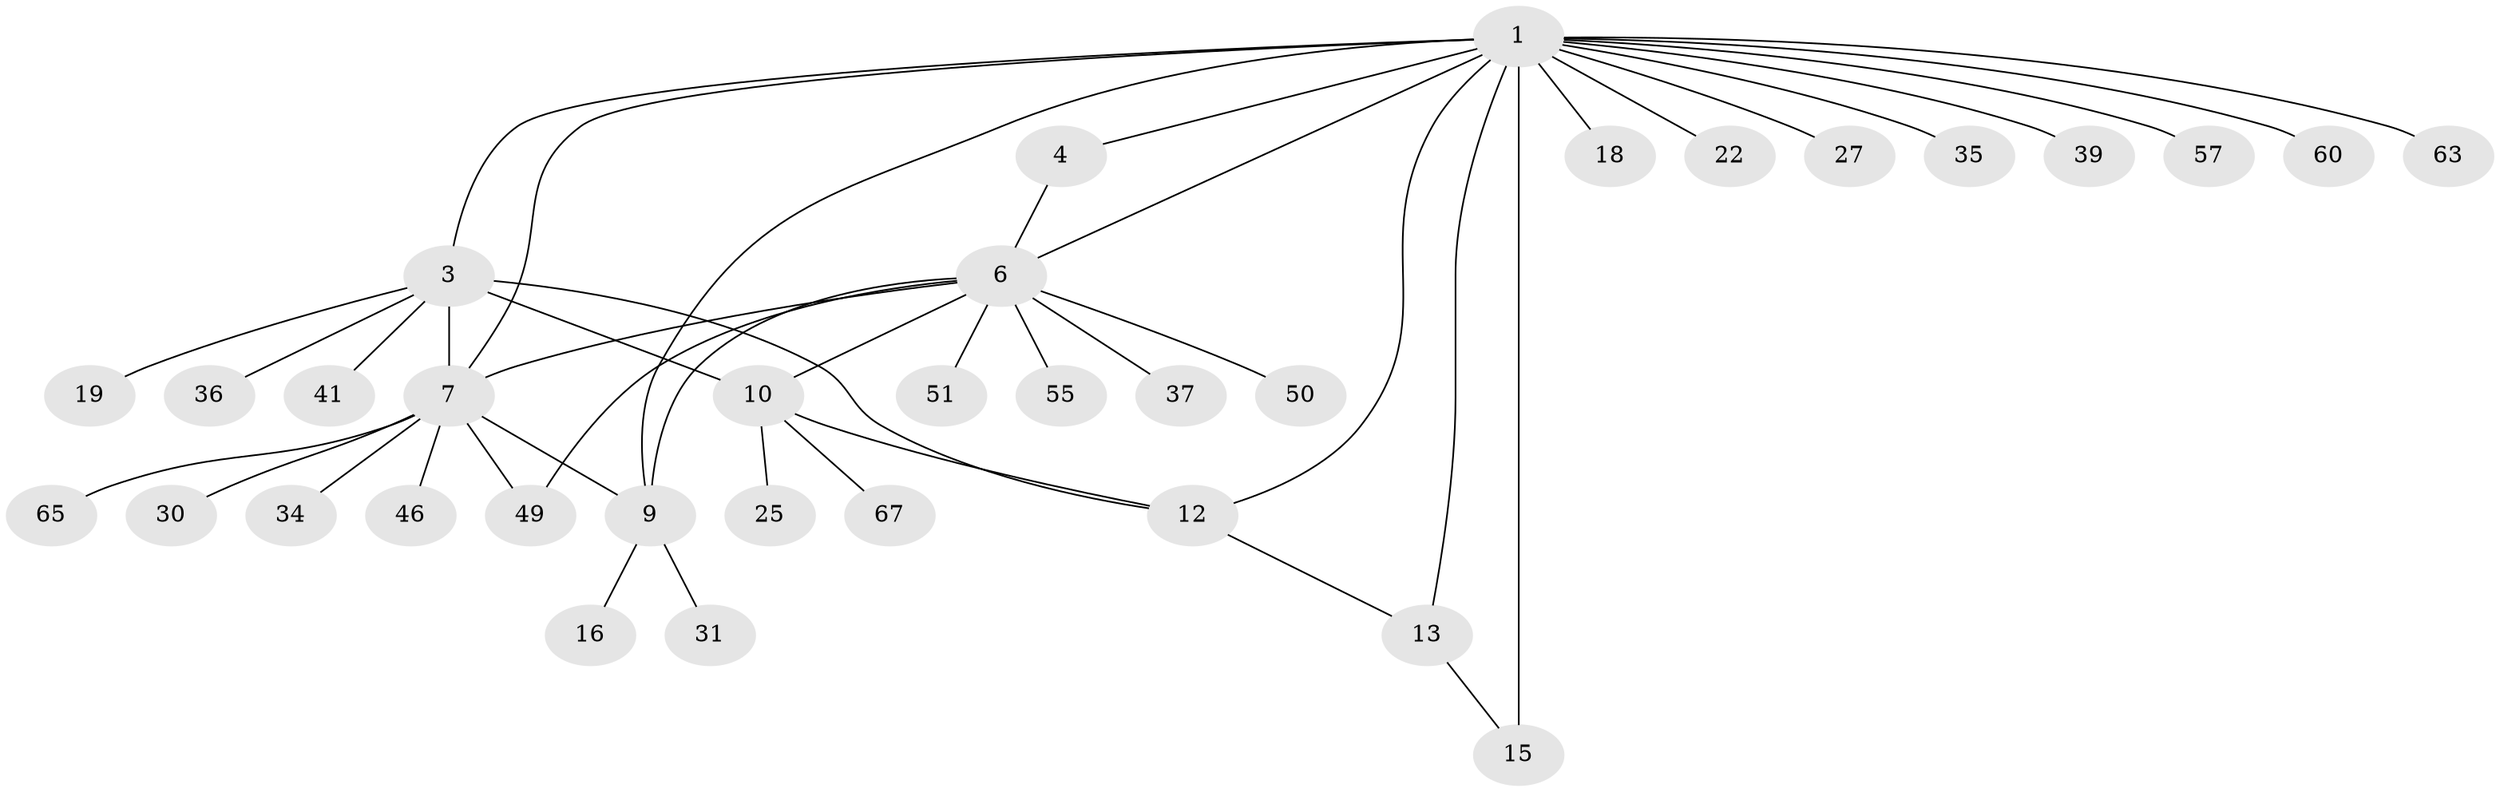 // original degree distribution, {6: 0.043478260869565216, 5: 0.043478260869565216, 8: 0.043478260869565216, 2: 0.15942028985507245, 4: 0.028985507246376812, 11: 0.028985507246376812, 7: 0.014492753623188406, 3: 0.057971014492753624, 1: 0.5797101449275363}
// Generated by graph-tools (version 1.1) at 2025/15/03/09/25 04:15:55]
// undirected, 34 vertices, 44 edges
graph export_dot {
graph [start="1"]
  node [color=gray90,style=filled];
  1 [super="+5+14+2"];
  3 [super="+45+42+11+28"];
  4;
  6 [super="+21"];
  7 [super="+8"];
  9 [super="+43+20"];
  10;
  12 [super="+56+40"];
  13;
  15 [super="+26+24"];
  16;
  18;
  19;
  22;
  25;
  27 [super="+38"];
  30;
  31;
  34;
  35;
  36;
  37;
  39;
  41;
  46;
  49 [super="+64"];
  50;
  51;
  55;
  57;
  60;
  63;
  65;
  67;
  1 -- 3 [weight=2];
  1 -- 57;
  1 -- 60;
  1 -- 4;
  1 -- 6;
  1 -- 15 [weight=2];
  1 -- 35;
  1 -- 7 [weight=2];
  1 -- 39;
  1 -- 12;
  1 -- 13;
  1 -- 18;
  1 -- 22;
  1 -- 27;
  1 -- 9;
  1 -- 63;
  3 -- 36;
  3 -- 19;
  3 -- 7 [weight=2];
  3 -- 10;
  3 -- 12;
  3 -- 41;
  4 -- 6;
  6 -- 9;
  6 -- 10;
  6 -- 37;
  6 -- 49;
  6 -- 50;
  6 -- 51;
  6 -- 55;
  6 -- 7;
  7 -- 9 [weight=2];
  7 -- 30;
  7 -- 46;
  7 -- 49;
  7 -- 65;
  7 -- 34;
  9 -- 16;
  9 -- 31;
  10 -- 12;
  10 -- 25;
  10 -- 67;
  12 -- 13;
  13 -- 15;
}

